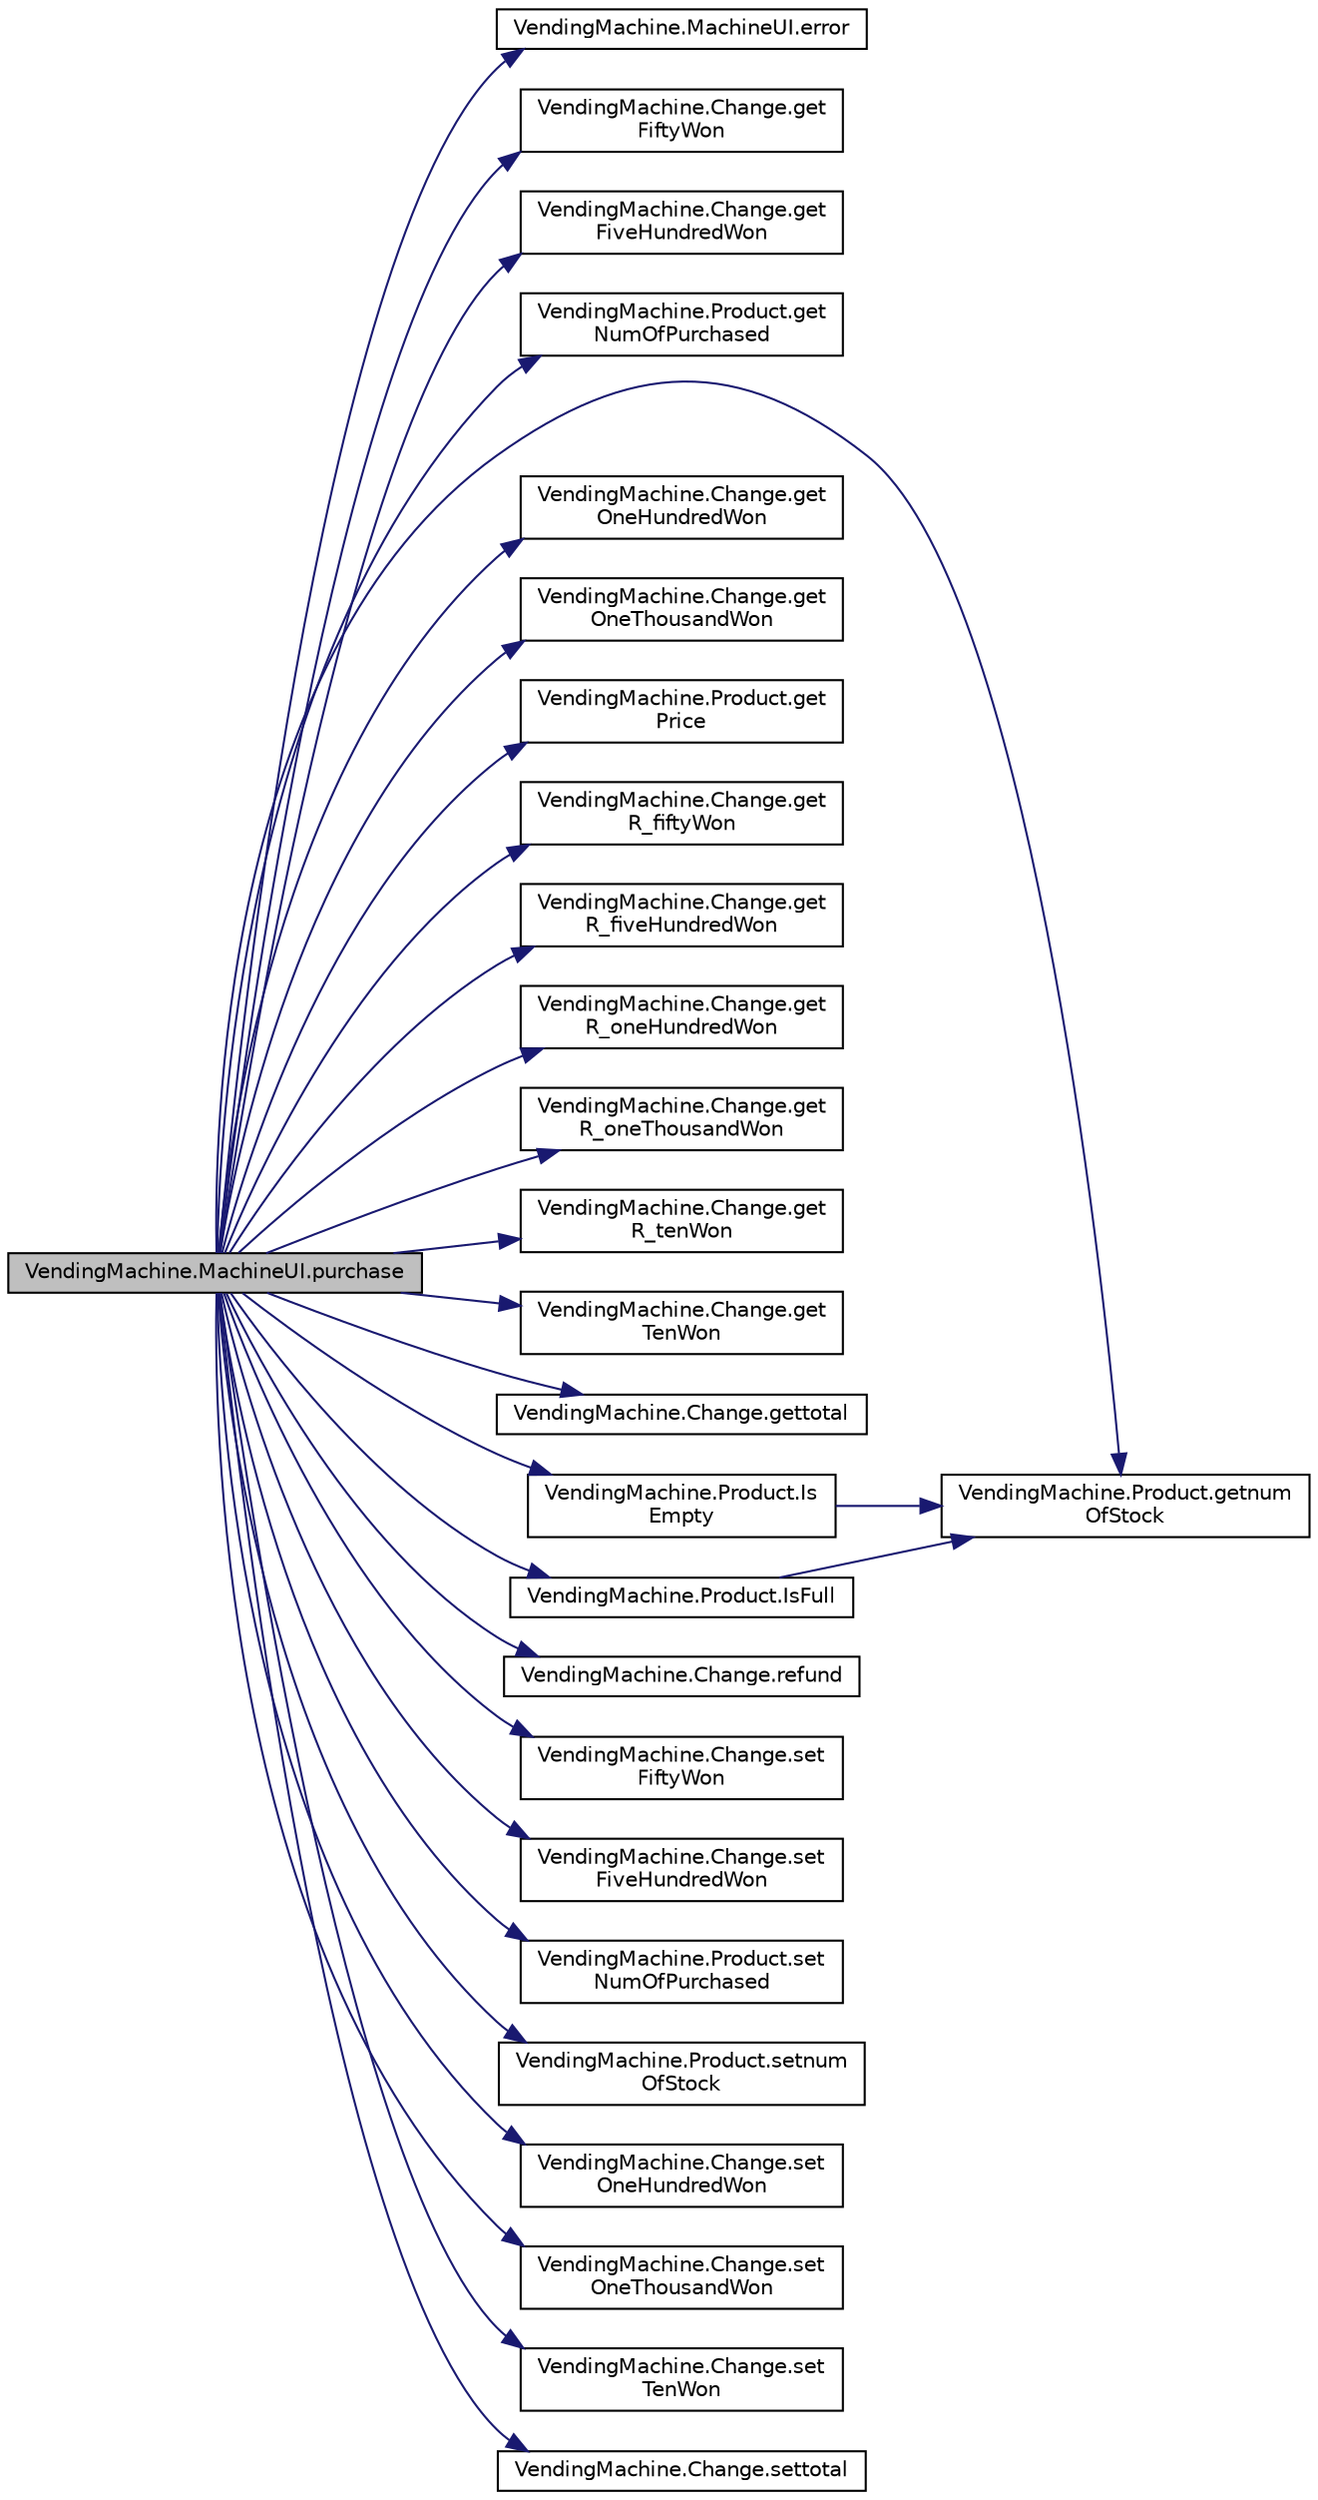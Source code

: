 digraph "VendingMachine.MachineUI.purchase"
{
  edge [fontname="Helvetica",fontsize="10",labelfontname="Helvetica",labelfontsize="10"];
  node [fontname="Helvetica",fontsize="10",shape=record];
  rankdir="LR";
  Node1 [label="VendingMachine.MachineUI.purchase",height=0.2,width=0.4,color="black", fillcolor="grey75", style="filled", fontcolor="black"];
  Node1 -> Node2 [color="midnightblue",fontsize="10",style="solid",fontname="Helvetica"];
  Node2 [label="VendingMachine.MachineUI.error",height=0.2,width=0.4,color="black", fillcolor="white", style="filled",URL="$class_vending_machine_1_1_machine_u_i.html#a737e9b912652fdd8ed7824f12992d1bf",tooltip="에러가 있을 때 경고창을 띄우고 메세지를 나타내기위한 함수 "];
  Node1 -> Node3 [color="midnightblue",fontsize="10",style="solid",fontname="Helvetica"];
  Node3 [label="VendingMachine.Change.get\lFiftyWon",height=0.2,width=0.4,color="black", fillcolor="white", style="filled",URL="$class_vending_machine_1_1_change.html#a1ef85014ae005316e4a39db49e8364a7"];
  Node1 -> Node4 [color="midnightblue",fontsize="10",style="solid",fontname="Helvetica"];
  Node4 [label="VendingMachine.Change.get\lFiveHundredWon",height=0.2,width=0.4,color="black", fillcolor="white", style="filled",URL="$class_vending_machine_1_1_change.html#afa26632165b427a19133f182996587a3"];
  Node1 -> Node5 [color="midnightblue",fontsize="10",style="solid",fontname="Helvetica"];
  Node5 [label="VendingMachine.Product.get\lNumOfPurchased",height=0.2,width=0.4,color="black", fillcolor="white", style="filled",URL="$class_vending_machine_1_1_product.html#aefa8a5881c5569171a8cf1161b4bd911"];
  Node1 -> Node6 [color="midnightblue",fontsize="10",style="solid",fontname="Helvetica"];
  Node6 [label="VendingMachine.Product.getnum\lOfStock",height=0.2,width=0.4,color="black", fillcolor="white", style="filled",URL="$class_vending_machine_1_1_product.html#a199bec8565bf69e9231248a49076a01b"];
  Node1 -> Node7 [color="midnightblue",fontsize="10",style="solid",fontname="Helvetica"];
  Node7 [label="VendingMachine.Change.get\lOneHundredWon",height=0.2,width=0.4,color="black", fillcolor="white", style="filled",URL="$class_vending_machine_1_1_change.html#ac814aaff5cfe37b1a71899f750f4d99e"];
  Node1 -> Node8 [color="midnightblue",fontsize="10",style="solid",fontname="Helvetica"];
  Node8 [label="VendingMachine.Change.get\lOneThousandWon",height=0.2,width=0.4,color="black", fillcolor="white", style="filled",URL="$class_vending_machine_1_1_change.html#a4207ff32f227afb89076b87a3812cf2e"];
  Node1 -> Node9 [color="midnightblue",fontsize="10",style="solid",fontname="Helvetica"];
  Node9 [label="VendingMachine.Product.get\lPrice",height=0.2,width=0.4,color="black", fillcolor="white", style="filled",URL="$class_vending_machine_1_1_product.html#abf388db99a413403b8ebad6abe8bb593"];
  Node1 -> Node10 [color="midnightblue",fontsize="10",style="solid",fontname="Helvetica"];
  Node10 [label="VendingMachine.Change.get\lR_fiftyWon",height=0.2,width=0.4,color="black", fillcolor="white", style="filled",URL="$class_vending_machine_1_1_change.html#a9d9200ae5ebb4b68d5f8435a16cbc905"];
  Node1 -> Node11 [color="midnightblue",fontsize="10",style="solid",fontname="Helvetica"];
  Node11 [label="VendingMachine.Change.get\lR_fiveHundredWon",height=0.2,width=0.4,color="black", fillcolor="white", style="filled",URL="$class_vending_machine_1_1_change.html#a884e656f905999d7181b680299e9c9e9"];
  Node1 -> Node12 [color="midnightblue",fontsize="10",style="solid",fontname="Helvetica"];
  Node12 [label="VendingMachine.Change.get\lR_oneHundredWon",height=0.2,width=0.4,color="black", fillcolor="white", style="filled",URL="$class_vending_machine_1_1_change.html#a009fddaf04c554a4f3ecc9907b6a929e"];
  Node1 -> Node13 [color="midnightblue",fontsize="10",style="solid",fontname="Helvetica"];
  Node13 [label="VendingMachine.Change.get\lR_oneThousandWon",height=0.2,width=0.4,color="black", fillcolor="white", style="filled",URL="$class_vending_machine_1_1_change.html#a304e4aabef0c0ff7e21b3e761489f076"];
  Node1 -> Node14 [color="midnightblue",fontsize="10",style="solid",fontname="Helvetica"];
  Node14 [label="VendingMachine.Change.get\lR_tenWon",height=0.2,width=0.4,color="black", fillcolor="white", style="filled",URL="$class_vending_machine_1_1_change.html#a61c2682e5f0b7999cb830a45a94bfc78"];
  Node1 -> Node15 [color="midnightblue",fontsize="10",style="solid",fontname="Helvetica"];
  Node15 [label="VendingMachine.Change.get\lTenWon",height=0.2,width=0.4,color="black", fillcolor="white", style="filled",URL="$class_vending_machine_1_1_change.html#ac6b95aa923e6727f5ecf8095b7f42e99"];
  Node1 -> Node16 [color="midnightblue",fontsize="10",style="solid",fontname="Helvetica"];
  Node16 [label="VendingMachine.Change.gettotal",height=0.2,width=0.4,color="black", fillcolor="white", style="filled",URL="$class_vending_machine_1_1_change.html#a07a32d7240178343fa1273d075d73c64"];
  Node1 -> Node17 [color="midnightblue",fontsize="10",style="solid",fontname="Helvetica"];
  Node17 [label="VendingMachine.Product.Is\lEmpty",height=0.2,width=0.4,color="black", fillcolor="white", style="filled",URL="$class_vending_machine_1_1_product.html#a30a3d227efda7f0041ee4585d529ec45"];
  Node17 -> Node6 [color="midnightblue",fontsize="10",style="solid",fontname="Helvetica"];
  Node1 -> Node18 [color="midnightblue",fontsize="10",style="solid",fontname="Helvetica"];
  Node18 [label="VendingMachine.Product.IsFull",height=0.2,width=0.4,color="black", fillcolor="white", style="filled",URL="$class_vending_machine_1_1_product.html#ac21e8cb627fddac1d392a765348c630e"];
  Node18 -> Node6 [color="midnightblue",fontsize="10",style="solid",fontname="Helvetica"];
  Node1 -> Node19 [color="midnightblue",fontsize="10",style="solid",fontname="Helvetica"];
  Node19 [label="VendingMachine.Change.refund",height=0.2,width=0.4,color="black", fillcolor="white", style="filled",URL="$class_vending_machine_1_1_change.html#a8a18aaee61e801a42585bcab94aa57cf"];
  Node1 -> Node20 [color="midnightblue",fontsize="10",style="solid",fontname="Helvetica"];
  Node20 [label="VendingMachine.Change.set\lFiftyWon",height=0.2,width=0.4,color="black", fillcolor="white", style="filled",URL="$class_vending_machine_1_1_change.html#a504308459778738b57096e5846d4a5ba"];
  Node1 -> Node21 [color="midnightblue",fontsize="10",style="solid",fontname="Helvetica"];
  Node21 [label="VendingMachine.Change.set\lFiveHundredWon",height=0.2,width=0.4,color="black", fillcolor="white", style="filled",URL="$class_vending_machine_1_1_change.html#ae5dab6be91f68fc364f004649568deb8"];
  Node1 -> Node22 [color="midnightblue",fontsize="10",style="solid",fontname="Helvetica"];
  Node22 [label="VendingMachine.Product.set\lNumOfPurchased",height=0.2,width=0.4,color="black", fillcolor="white", style="filled",URL="$class_vending_machine_1_1_product.html#a45ff6ad466f274711d19adf7afbef20b"];
  Node1 -> Node23 [color="midnightblue",fontsize="10",style="solid",fontname="Helvetica"];
  Node23 [label="VendingMachine.Product.setnum\lOfStock",height=0.2,width=0.4,color="black", fillcolor="white", style="filled",URL="$class_vending_machine_1_1_product.html#a09bbd37ae2e203492a3ca553adf3a8fc"];
  Node1 -> Node24 [color="midnightblue",fontsize="10",style="solid",fontname="Helvetica"];
  Node24 [label="VendingMachine.Change.set\lOneHundredWon",height=0.2,width=0.4,color="black", fillcolor="white", style="filled",URL="$class_vending_machine_1_1_change.html#accf770f112e4a58880b90d2d2941db3d"];
  Node1 -> Node25 [color="midnightblue",fontsize="10",style="solid",fontname="Helvetica"];
  Node25 [label="VendingMachine.Change.set\lOneThousandWon",height=0.2,width=0.4,color="black", fillcolor="white", style="filled",URL="$class_vending_machine_1_1_change.html#a31d951e1dcdab0d4cbbc4e76219608ae"];
  Node1 -> Node26 [color="midnightblue",fontsize="10",style="solid",fontname="Helvetica"];
  Node26 [label="VendingMachine.Change.set\lTenWon",height=0.2,width=0.4,color="black", fillcolor="white", style="filled",URL="$class_vending_machine_1_1_change.html#a3fb3cf3b5c93c3c52fbc7d9c6a43af00"];
  Node1 -> Node27 [color="midnightblue",fontsize="10",style="solid",fontname="Helvetica"];
  Node27 [label="VendingMachine.Change.settotal",height=0.2,width=0.4,color="black", fillcolor="white", style="filled",URL="$class_vending_machine_1_1_change.html#a400cce1d214d8e70ae8018aaaa8b1794"];
}
